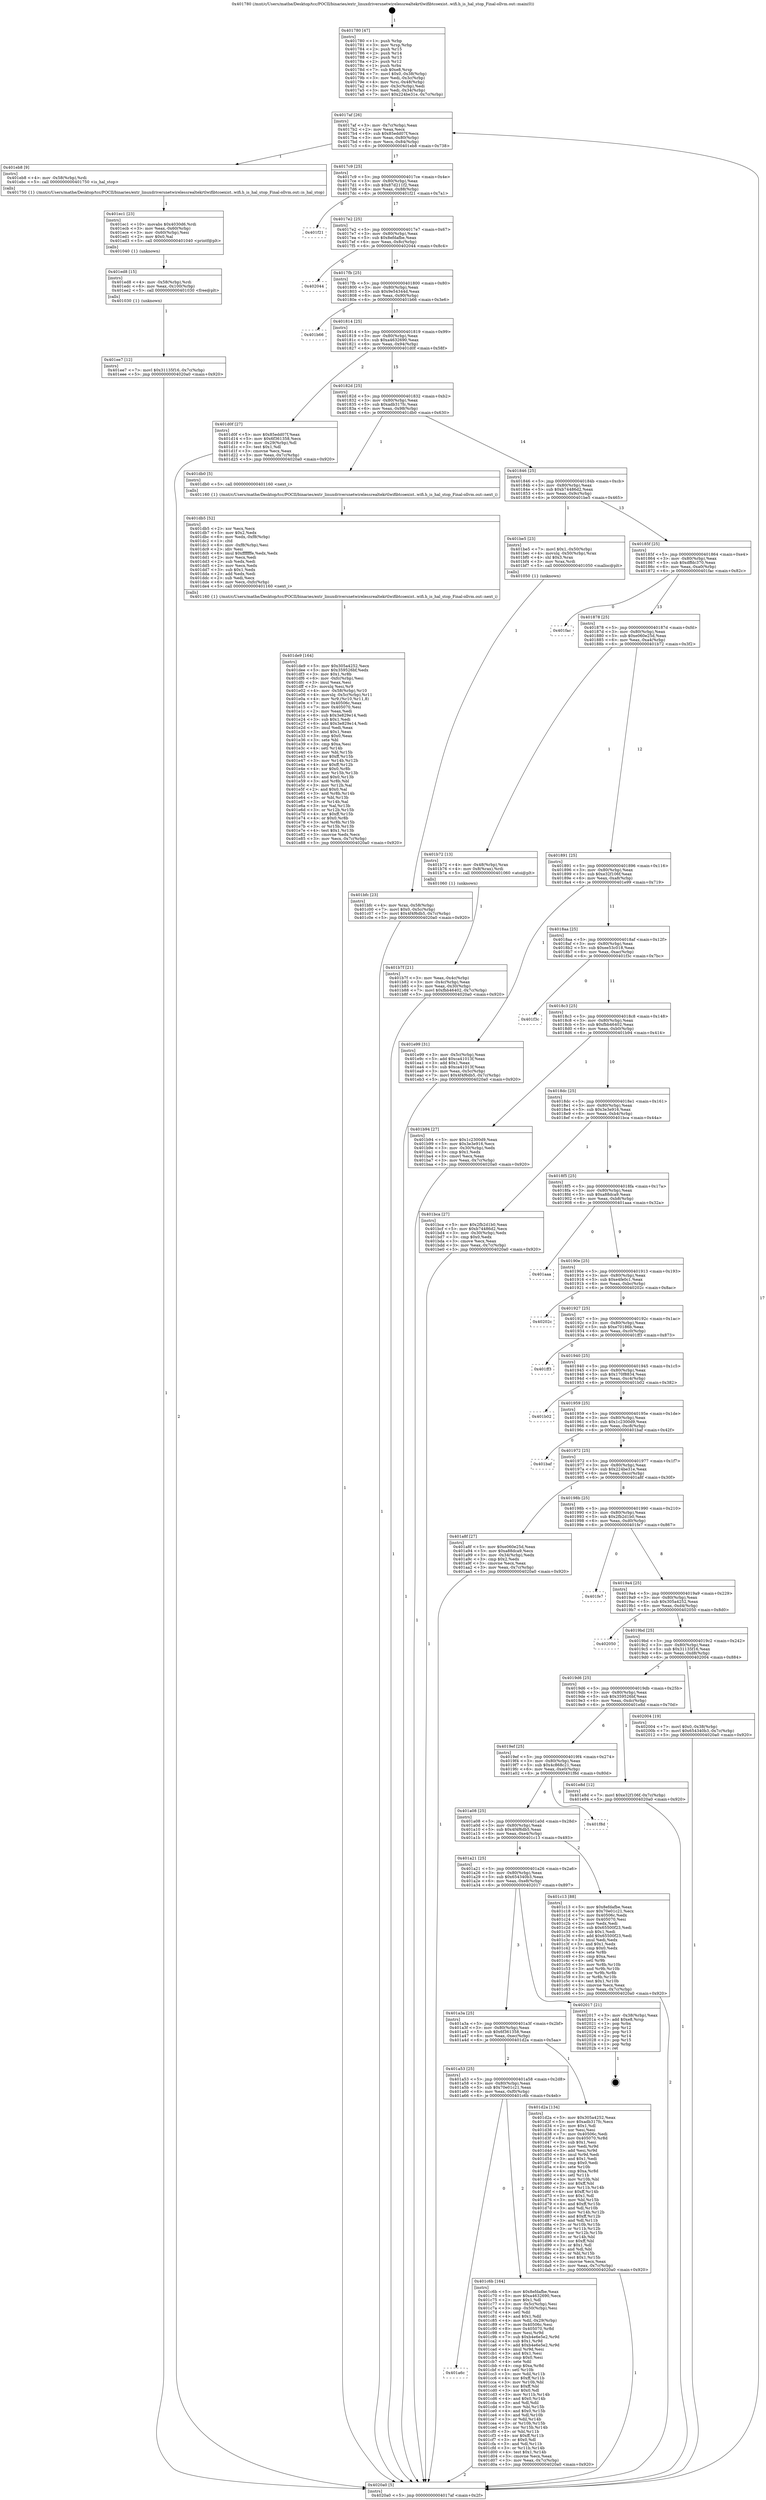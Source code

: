 digraph "0x401780" {
  label = "0x401780 (/mnt/c/Users/mathe/Desktop/tcc/POCII/binaries/extr_linuxdriversnetwirelessrealtekrtlwifibtcoexist..wifi.h_is_hal_stop_Final-ollvm.out::main(0))"
  labelloc = "t"
  node[shape=record]

  Entry [label="",width=0.3,height=0.3,shape=circle,fillcolor=black,style=filled]
  "0x4017af" [label="{
     0x4017af [26]\l
     | [instrs]\l
     &nbsp;&nbsp;0x4017af \<+3\>: mov -0x7c(%rbp),%eax\l
     &nbsp;&nbsp;0x4017b2 \<+2\>: mov %eax,%ecx\l
     &nbsp;&nbsp;0x4017b4 \<+6\>: sub $0x85edd07f,%ecx\l
     &nbsp;&nbsp;0x4017ba \<+3\>: mov %eax,-0x80(%rbp)\l
     &nbsp;&nbsp;0x4017bd \<+6\>: mov %ecx,-0x84(%rbp)\l
     &nbsp;&nbsp;0x4017c3 \<+6\>: je 0000000000401eb8 \<main+0x738\>\l
  }"]
  "0x401eb8" [label="{
     0x401eb8 [9]\l
     | [instrs]\l
     &nbsp;&nbsp;0x401eb8 \<+4\>: mov -0x58(%rbp),%rdi\l
     &nbsp;&nbsp;0x401ebc \<+5\>: call 0000000000401750 \<is_hal_stop\>\l
     | [calls]\l
     &nbsp;&nbsp;0x401750 \{1\} (/mnt/c/Users/mathe/Desktop/tcc/POCII/binaries/extr_linuxdriversnetwirelessrealtekrtlwifibtcoexist..wifi.h_is_hal_stop_Final-ollvm.out::is_hal_stop)\l
  }"]
  "0x4017c9" [label="{
     0x4017c9 [25]\l
     | [instrs]\l
     &nbsp;&nbsp;0x4017c9 \<+5\>: jmp 00000000004017ce \<main+0x4e\>\l
     &nbsp;&nbsp;0x4017ce \<+3\>: mov -0x80(%rbp),%eax\l
     &nbsp;&nbsp;0x4017d1 \<+5\>: sub $0x87d211f2,%eax\l
     &nbsp;&nbsp;0x4017d6 \<+6\>: mov %eax,-0x88(%rbp)\l
     &nbsp;&nbsp;0x4017dc \<+6\>: je 0000000000401f21 \<main+0x7a1\>\l
  }"]
  Exit [label="",width=0.3,height=0.3,shape=circle,fillcolor=black,style=filled,peripheries=2]
  "0x401f21" [label="{
     0x401f21\l
  }", style=dashed]
  "0x4017e2" [label="{
     0x4017e2 [25]\l
     | [instrs]\l
     &nbsp;&nbsp;0x4017e2 \<+5\>: jmp 00000000004017e7 \<main+0x67\>\l
     &nbsp;&nbsp;0x4017e7 \<+3\>: mov -0x80(%rbp),%eax\l
     &nbsp;&nbsp;0x4017ea \<+5\>: sub $0x8efdafbe,%eax\l
     &nbsp;&nbsp;0x4017ef \<+6\>: mov %eax,-0x8c(%rbp)\l
     &nbsp;&nbsp;0x4017f5 \<+6\>: je 0000000000402044 \<main+0x8c4\>\l
  }"]
  "0x401ee7" [label="{
     0x401ee7 [12]\l
     | [instrs]\l
     &nbsp;&nbsp;0x401ee7 \<+7\>: movl $0x31135f16,-0x7c(%rbp)\l
     &nbsp;&nbsp;0x401eee \<+5\>: jmp 00000000004020a0 \<main+0x920\>\l
  }"]
  "0x402044" [label="{
     0x402044\l
  }", style=dashed]
  "0x4017fb" [label="{
     0x4017fb [25]\l
     | [instrs]\l
     &nbsp;&nbsp;0x4017fb \<+5\>: jmp 0000000000401800 \<main+0x80\>\l
     &nbsp;&nbsp;0x401800 \<+3\>: mov -0x80(%rbp),%eax\l
     &nbsp;&nbsp;0x401803 \<+5\>: sub $0x9e54344d,%eax\l
     &nbsp;&nbsp;0x401808 \<+6\>: mov %eax,-0x90(%rbp)\l
     &nbsp;&nbsp;0x40180e \<+6\>: je 0000000000401b66 \<main+0x3e6\>\l
  }"]
  "0x401ed8" [label="{
     0x401ed8 [15]\l
     | [instrs]\l
     &nbsp;&nbsp;0x401ed8 \<+4\>: mov -0x58(%rbp),%rdi\l
     &nbsp;&nbsp;0x401edc \<+6\>: mov %eax,-0x100(%rbp)\l
     &nbsp;&nbsp;0x401ee2 \<+5\>: call 0000000000401030 \<free@plt\>\l
     | [calls]\l
     &nbsp;&nbsp;0x401030 \{1\} (unknown)\l
  }"]
  "0x401b66" [label="{
     0x401b66\l
  }", style=dashed]
  "0x401814" [label="{
     0x401814 [25]\l
     | [instrs]\l
     &nbsp;&nbsp;0x401814 \<+5\>: jmp 0000000000401819 \<main+0x99\>\l
     &nbsp;&nbsp;0x401819 \<+3\>: mov -0x80(%rbp),%eax\l
     &nbsp;&nbsp;0x40181c \<+5\>: sub $0xa4632690,%eax\l
     &nbsp;&nbsp;0x401821 \<+6\>: mov %eax,-0x94(%rbp)\l
     &nbsp;&nbsp;0x401827 \<+6\>: je 0000000000401d0f \<main+0x58f\>\l
  }"]
  "0x401ec1" [label="{
     0x401ec1 [23]\l
     | [instrs]\l
     &nbsp;&nbsp;0x401ec1 \<+10\>: movabs $0x4030d6,%rdi\l
     &nbsp;&nbsp;0x401ecb \<+3\>: mov %eax,-0x60(%rbp)\l
     &nbsp;&nbsp;0x401ece \<+3\>: mov -0x60(%rbp),%esi\l
     &nbsp;&nbsp;0x401ed1 \<+2\>: mov $0x0,%al\l
     &nbsp;&nbsp;0x401ed3 \<+5\>: call 0000000000401040 \<printf@plt\>\l
     | [calls]\l
     &nbsp;&nbsp;0x401040 \{1\} (unknown)\l
  }"]
  "0x401d0f" [label="{
     0x401d0f [27]\l
     | [instrs]\l
     &nbsp;&nbsp;0x401d0f \<+5\>: mov $0x85edd07f,%eax\l
     &nbsp;&nbsp;0x401d14 \<+5\>: mov $0x6f361358,%ecx\l
     &nbsp;&nbsp;0x401d19 \<+3\>: mov -0x29(%rbp),%dl\l
     &nbsp;&nbsp;0x401d1c \<+3\>: test $0x1,%dl\l
     &nbsp;&nbsp;0x401d1f \<+3\>: cmovne %ecx,%eax\l
     &nbsp;&nbsp;0x401d22 \<+3\>: mov %eax,-0x7c(%rbp)\l
     &nbsp;&nbsp;0x401d25 \<+5\>: jmp 00000000004020a0 \<main+0x920\>\l
  }"]
  "0x40182d" [label="{
     0x40182d [25]\l
     | [instrs]\l
     &nbsp;&nbsp;0x40182d \<+5\>: jmp 0000000000401832 \<main+0xb2\>\l
     &nbsp;&nbsp;0x401832 \<+3\>: mov -0x80(%rbp),%eax\l
     &nbsp;&nbsp;0x401835 \<+5\>: sub $0xadb317fc,%eax\l
     &nbsp;&nbsp;0x40183a \<+6\>: mov %eax,-0x98(%rbp)\l
     &nbsp;&nbsp;0x401840 \<+6\>: je 0000000000401db0 \<main+0x630\>\l
  }"]
  "0x401de9" [label="{
     0x401de9 [164]\l
     | [instrs]\l
     &nbsp;&nbsp;0x401de9 \<+5\>: mov $0x305a4252,%ecx\l
     &nbsp;&nbsp;0x401dee \<+5\>: mov $0x359526bf,%edx\l
     &nbsp;&nbsp;0x401df3 \<+3\>: mov $0x1,%r8b\l
     &nbsp;&nbsp;0x401df6 \<+6\>: mov -0xfc(%rbp),%esi\l
     &nbsp;&nbsp;0x401dfc \<+3\>: imul %eax,%esi\l
     &nbsp;&nbsp;0x401dff \<+3\>: movslq %esi,%r9\l
     &nbsp;&nbsp;0x401e02 \<+4\>: mov -0x58(%rbp),%r10\l
     &nbsp;&nbsp;0x401e06 \<+4\>: movslq -0x5c(%rbp),%r11\l
     &nbsp;&nbsp;0x401e0a \<+4\>: mov %r9,(%r10,%r11,8)\l
     &nbsp;&nbsp;0x401e0e \<+7\>: mov 0x40506c,%eax\l
     &nbsp;&nbsp;0x401e15 \<+7\>: mov 0x405070,%esi\l
     &nbsp;&nbsp;0x401e1c \<+2\>: mov %eax,%edi\l
     &nbsp;&nbsp;0x401e1e \<+6\>: sub $0x3e829e14,%edi\l
     &nbsp;&nbsp;0x401e24 \<+3\>: sub $0x1,%edi\l
     &nbsp;&nbsp;0x401e27 \<+6\>: add $0x3e829e14,%edi\l
     &nbsp;&nbsp;0x401e2d \<+3\>: imul %edi,%eax\l
     &nbsp;&nbsp;0x401e30 \<+3\>: and $0x1,%eax\l
     &nbsp;&nbsp;0x401e33 \<+3\>: cmp $0x0,%eax\l
     &nbsp;&nbsp;0x401e36 \<+3\>: sete %bl\l
     &nbsp;&nbsp;0x401e39 \<+3\>: cmp $0xa,%esi\l
     &nbsp;&nbsp;0x401e3c \<+4\>: setl %r14b\l
     &nbsp;&nbsp;0x401e40 \<+3\>: mov %bl,%r15b\l
     &nbsp;&nbsp;0x401e43 \<+4\>: xor $0xff,%r15b\l
     &nbsp;&nbsp;0x401e47 \<+3\>: mov %r14b,%r12b\l
     &nbsp;&nbsp;0x401e4a \<+4\>: xor $0xff,%r12b\l
     &nbsp;&nbsp;0x401e4e \<+4\>: xor $0x0,%r8b\l
     &nbsp;&nbsp;0x401e52 \<+3\>: mov %r15b,%r13b\l
     &nbsp;&nbsp;0x401e55 \<+4\>: and $0x0,%r13b\l
     &nbsp;&nbsp;0x401e59 \<+3\>: and %r8b,%bl\l
     &nbsp;&nbsp;0x401e5c \<+3\>: mov %r12b,%al\l
     &nbsp;&nbsp;0x401e5f \<+2\>: and $0x0,%al\l
     &nbsp;&nbsp;0x401e61 \<+3\>: and %r8b,%r14b\l
     &nbsp;&nbsp;0x401e64 \<+3\>: or %bl,%r13b\l
     &nbsp;&nbsp;0x401e67 \<+3\>: or %r14b,%al\l
     &nbsp;&nbsp;0x401e6a \<+3\>: xor %al,%r13b\l
     &nbsp;&nbsp;0x401e6d \<+3\>: or %r12b,%r15b\l
     &nbsp;&nbsp;0x401e70 \<+4\>: xor $0xff,%r15b\l
     &nbsp;&nbsp;0x401e74 \<+4\>: or $0x0,%r8b\l
     &nbsp;&nbsp;0x401e78 \<+3\>: and %r8b,%r15b\l
     &nbsp;&nbsp;0x401e7b \<+3\>: or %r15b,%r13b\l
     &nbsp;&nbsp;0x401e7e \<+4\>: test $0x1,%r13b\l
     &nbsp;&nbsp;0x401e82 \<+3\>: cmovne %edx,%ecx\l
     &nbsp;&nbsp;0x401e85 \<+3\>: mov %ecx,-0x7c(%rbp)\l
     &nbsp;&nbsp;0x401e88 \<+5\>: jmp 00000000004020a0 \<main+0x920\>\l
  }"]
  "0x401db0" [label="{
     0x401db0 [5]\l
     | [instrs]\l
     &nbsp;&nbsp;0x401db0 \<+5\>: call 0000000000401160 \<next_i\>\l
     | [calls]\l
     &nbsp;&nbsp;0x401160 \{1\} (/mnt/c/Users/mathe/Desktop/tcc/POCII/binaries/extr_linuxdriversnetwirelessrealtekrtlwifibtcoexist..wifi.h_is_hal_stop_Final-ollvm.out::next_i)\l
  }"]
  "0x401846" [label="{
     0x401846 [25]\l
     | [instrs]\l
     &nbsp;&nbsp;0x401846 \<+5\>: jmp 000000000040184b \<main+0xcb\>\l
     &nbsp;&nbsp;0x40184b \<+3\>: mov -0x80(%rbp),%eax\l
     &nbsp;&nbsp;0x40184e \<+5\>: sub $0xb74486d2,%eax\l
     &nbsp;&nbsp;0x401853 \<+6\>: mov %eax,-0x9c(%rbp)\l
     &nbsp;&nbsp;0x401859 \<+6\>: je 0000000000401be5 \<main+0x465\>\l
  }"]
  "0x401db5" [label="{
     0x401db5 [52]\l
     | [instrs]\l
     &nbsp;&nbsp;0x401db5 \<+2\>: xor %ecx,%ecx\l
     &nbsp;&nbsp;0x401db7 \<+5\>: mov $0x2,%edx\l
     &nbsp;&nbsp;0x401dbc \<+6\>: mov %edx,-0xf8(%rbp)\l
     &nbsp;&nbsp;0x401dc2 \<+1\>: cltd\l
     &nbsp;&nbsp;0x401dc3 \<+6\>: mov -0xf8(%rbp),%esi\l
     &nbsp;&nbsp;0x401dc9 \<+2\>: idiv %esi\l
     &nbsp;&nbsp;0x401dcb \<+6\>: imul $0xfffffffe,%edx,%edx\l
     &nbsp;&nbsp;0x401dd1 \<+2\>: mov %ecx,%edi\l
     &nbsp;&nbsp;0x401dd3 \<+2\>: sub %edx,%edi\l
     &nbsp;&nbsp;0x401dd5 \<+2\>: mov %ecx,%edx\l
     &nbsp;&nbsp;0x401dd7 \<+3\>: sub $0x1,%edx\l
     &nbsp;&nbsp;0x401dda \<+2\>: add %edx,%edi\l
     &nbsp;&nbsp;0x401ddc \<+2\>: sub %edi,%ecx\l
     &nbsp;&nbsp;0x401dde \<+6\>: mov %ecx,-0xfc(%rbp)\l
     &nbsp;&nbsp;0x401de4 \<+5\>: call 0000000000401160 \<next_i\>\l
     | [calls]\l
     &nbsp;&nbsp;0x401160 \{1\} (/mnt/c/Users/mathe/Desktop/tcc/POCII/binaries/extr_linuxdriversnetwirelessrealtekrtlwifibtcoexist..wifi.h_is_hal_stop_Final-ollvm.out::next_i)\l
  }"]
  "0x401be5" [label="{
     0x401be5 [23]\l
     | [instrs]\l
     &nbsp;&nbsp;0x401be5 \<+7\>: movl $0x1,-0x50(%rbp)\l
     &nbsp;&nbsp;0x401bec \<+4\>: movslq -0x50(%rbp),%rax\l
     &nbsp;&nbsp;0x401bf0 \<+4\>: shl $0x3,%rax\l
     &nbsp;&nbsp;0x401bf4 \<+3\>: mov %rax,%rdi\l
     &nbsp;&nbsp;0x401bf7 \<+5\>: call 0000000000401050 \<malloc@plt\>\l
     | [calls]\l
     &nbsp;&nbsp;0x401050 \{1\} (unknown)\l
  }"]
  "0x40185f" [label="{
     0x40185f [25]\l
     | [instrs]\l
     &nbsp;&nbsp;0x40185f \<+5\>: jmp 0000000000401864 \<main+0xe4\>\l
     &nbsp;&nbsp;0x401864 \<+3\>: mov -0x80(%rbp),%eax\l
     &nbsp;&nbsp;0x401867 \<+5\>: sub $0xdffdc370,%eax\l
     &nbsp;&nbsp;0x40186c \<+6\>: mov %eax,-0xa0(%rbp)\l
     &nbsp;&nbsp;0x401872 \<+6\>: je 0000000000401fac \<main+0x82c\>\l
  }"]
  "0x401a6c" [label="{
     0x401a6c\l
  }", style=dashed]
  "0x401fac" [label="{
     0x401fac\l
  }", style=dashed]
  "0x401878" [label="{
     0x401878 [25]\l
     | [instrs]\l
     &nbsp;&nbsp;0x401878 \<+5\>: jmp 000000000040187d \<main+0xfd\>\l
     &nbsp;&nbsp;0x40187d \<+3\>: mov -0x80(%rbp),%eax\l
     &nbsp;&nbsp;0x401880 \<+5\>: sub $0xe060e25d,%eax\l
     &nbsp;&nbsp;0x401885 \<+6\>: mov %eax,-0xa4(%rbp)\l
     &nbsp;&nbsp;0x40188b \<+6\>: je 0000000000401b72 \<main+0x3f2\>\l
  }"]
  "0x401c6b" [label="{
     0x401c6b [164]\l
     | [instrs]\l
     &nbsp;&nbsp;0x401c6b \<+5\>: mov $0x8efdafbe,%eax\l
     &nbsp;&nbsp;0x401c70 \<+5\>: mov $0xa4632690,%ecx\l
     &nbsp;&nbsp;0x401c75 \<+2\>: mov $0x1,%dl\l
     &nbsp;&nbsp;0x401c77 \<+3\>: mov -0x5c(%rbp),%esi\l
     &nbsp;&nbsp;0x401c7a \<+3\>: cmp -0x50(%rbp),%esi\l
     &nbsp;&nbsp;0x401c7d \<+4\>: setl %dil\l
     &nbsp;&nbsp;0x401c81 \<+4\>: and $0x1,%dil\l
     &nbsp;&nbsp;0x401c85 \<+4\>: mov %dil,-0x29(%rbp)\l
     &nbsp;&nbsp;0x401c89 \<+7\>: mov 0x40506c,%esi\l
     &nbsp;&nbsp;0x401c90 \<+8\>: mov 0x405070,%r8d\l
     &nbsp;&nbsp;0x401c98 \<+3\>: mov %esi,%r9d\l
     &nbsp;&nbsp;0x401c9b \<+7\>: sub $0xb4e6e5e2,%r9d\l
     &nbsp;&nbsp;0x401ca2 \<+4\>: sub $0x1,%r9d\l
     &nbsp;&nbsp;0x401ca6 \<+7\>: add $0xb4e6e5e2,%r9d\l
     &nbsp;&nbsp;0x401cad \<+4\>: imul %r9d,%esi\l
     &nbsp;&nbsp;0x401cb1 \<+3\>: and $0x1,%esi\l
     &nbsp;&nbsp;0x401cb4 \<+3\>: cmp $0x0,%esi\l
     &nbsp;&nbsp;0x401cb7 \<+4\>: sete %dil\l
     &nbsp;&nbsp;0x401cbb \<+4\>: cmp $0xa,%r8d\l
     &nbsp;&nbsp;0x401cbf \<+4\>: setl %r10b\l
     &nbsp;&nbsp;0x401cc3 \<+3\>: mov %dil,%r11b\l
     &nbsp;&nbsp;0x401cc6 \<+4\>: xor $0xff,%r11b\l
     &nbsp;&nbsp;0x401cca \<+3\>: mov %r10b,%bl\l
     &nbsp;&nbsp;0x401ccd \<+3\>: xor $0xff,%bl\l
     &nbsp;&nbsp;0x401cd0 \<+3\>: xor $0x0,%dl\l
     &nbsp;&nbsp;0x401cd3 \<+3\>: mov %r11b,%r14b\l
     &nbsp;&nbsp;0x401cd6 \<+4\>: and $0x0,%r14b\l
     &nbsp;&nbsp;0x401cda \<+3\>: and %dl,%dil\l
     &nbsp;&nbsp;0x401cdd \<+3\>: mov %bl,%r15b\l
     &nbsp;&nbsp;0x401ce0 \<+4\>: and $0x0,%r15b\l
     &nbsp;&nbsp;0x401ce4 \<+3\>: and %dl,%r10b\l
     &nbsp;&nbsp;0x401ce7 \<+3\>: or %dil,%r14b\l
     &nbsp;&nbsp;0x401cea \<+3\>: or %r10b,%r15b\l
     &nbsp;&nbsp;0x401ced \<+3\>: xor %r15b,%r14b\l
     &nbsp;&nbsp;0x401cf0 \<+3\>: or %bl,%r11b\l
     &nbsp;&nbsp;0x401cf3 \<+4\>: xor $0xff,%r11b\l
     &nbsp;&nbsp;0x401cf7 \<+3\>: or $0x0,%dl\l
     &nbsp;&nbsp;0x401cfa \<+3\>: and %dl,%r11b\l
     &nbsp;&nbsp;0x401cfd \<+3\>: or %r11b,%r14b\l
     &nbsp;&nbsp;0x401d00 \<+4\>: test $0x1,%r14b\l
     &nbsp;&nbsp;0x401d04 \<+3\>: cmovne %ecx,%eax\l
     &nbsp;&nbsp;0x401d07 \<+3\>: mov %eax,-0x7c(%rbp)\l
     &nbsp;&nbsp;0x401d0a \<+5\>: jmp 00000000004020a0 \<main+0x920\>\l
  }"]
  "0x401b72" [label="{
     0x401b72 [13]\l
     | [instrs]\l
     &nbsp;&nbsp;0x401b72 \<+4\>: mov -0x48(%rbp),%rax\l
     &nbsp;&nbsp;0x401b76 \<+4\>: mov 0x8(%rax),%rdi\l
     &nbsp;&nbsp;0x401b7a \<+5\>: call 0000000000401060 \<atoi@plt\>\l
     | [calls]\l
     &nbsp;&nbsp;0x401060 \{1\} (unknown)\l
  }"]
  "0x401891" [label="{
     0x401891 [25]\l
     | [instrs]\l
     &nbsp;&nbsp;0x401891 \<+5\>: jmp 0000000000401896 \<main+0x116\>\l
     &nbsp;&nbsp;0x401896 \<+3\>: mov -0x80(%rbp),%eax\l
     &nbsp;&nbsp;0x401899 \<+5\>: sub $0xe32f106f,%eax\l
     &nbsp;&nbsp;0x40189e \<+6\>: mov %eax,-0xa8(%rbp)\l
     &nbsp;&nbsp;0x4018a4 \<+6\>: je 0000000000401e99 \<main+0x719\>\l
  }"]
  "0x401a53" [label="{
     0x401a53 [25]\l
     | [instrs]\l
     &nbsp;&nbsp;0x401a53 \<+5\>: jmp 0000000000401a58 \<main+0x2d8\>\l
     &nbsp;&nbsp;0x401a58 \<+3\>: mov -0x80(%rbp),%eax\l
     &nbsp;&nbsp;0x401a5b \<+5\>: sub $0x70e01c21,%eax\l
     &nbsp;&nbsp;0x401a60 \<+6\>: mov %eax,-0xf0(%rbp)\l
     &nbsp;&nbsp;0x401a66 \<+6\>: je 0000000000401c6b \<main+0x4eb\>\l
  }"]
  "0x401e99" [label="{
     0x401e99 [31]\l
     | [instrs]\l
     &nbsp;&nbsp;0x401e99 \<+3\>: mov -0x5c(%rbp),%eax\l
     &nbsp;&nbsp;0x401e9c \<+5\>: add $0xca41013f,%eax\l
     &nbsp;&nbsp;0x401ea1 \<+3\>: add $0x1,%eax\l
     &nbsp;&nbsp;0x401ea4 \<+5\>: sub $0xca41013f,%eax\l
     &nbsp;&nbsp;0x401ea9 \<+3\>: mov %eax,-0x5c(%rbp)\l
     &nbsp;&nbsp;0x401eac \<+7\>: movl $0x4f4f6db5,-0x7c(%rbp)\l
     &nbsp;&nbsp;0x401eb3 \<+5\>: jmp 00000000004020a0 \<main+0x920\>\l
  }"]
  "0x4018aa" [label="{
     0x4018aa [25]\l
     | [instrs]\l
     &nbsp;&nbsp;0x4018aa \<+5\>: jmp 00000000004018af \<main+0x12f\>\l
     &nbsp;&nbsp;0x4018af \<+3\>: mov -0x80(%rbp),%eax\l
     &nbsp;&nbsp;0x4018b2 \<+5\>: sub $0xee53c018,%eax\l
     &nbsp;&nbsp;0x4018b7 \<+6\>: mov %eax,-0xac(%rbp)\l
     &nbsp;&nbsp;0x4018bd \<+6\>: je 0000000000401f3c \<main+0x7bc\>\l
  }"]
  "0x401d2a" [label="{
     0x401d2a [134]\l
     | [instrs]\l
     &nbsp;&nbsp;0x401d2a \<+5\>: mov $0x305a4252,%eax\l
     &nbsp;&nbsp;0x401d2f \<+5\>: mov $0xadb317fc,%ecx\l
     &nbsp;&nbsp;0x401d34 \<+2\>: mov $0x1,%dl\l
     &nbsp;&nbsp;0x401d36 \<+2\>: xor %esi,%esi\l
     &nbsp;&nbsp;0x401d38 \<+7\>: mov 0x40506c,%edi\l
     &nbsp;&nbsp;0x401d3f \<+8\>: mov 0x405070,%r8d\l
     &nbsp;&nbsp;0x401d47 \<+3\>: sub $0x1,%esi\l
     &nbsp;&nbsp;0x401d4a \<+3\>: mov %edi,%r9d\l
     &nbsp;&nbsp;0x401d4d \<+3\>: add %esi,%r9d\l
     &nbsp;&nbsp;0x401d50 \<+4\>: imul %r9d,%edi\l
     &nbsp;&nbsp;0x401d54 \<+3\>: and $0x1,%edi\l
     &nbsp;&nbsp;0x401d57 \<+3\>: cmp $0x0,%edi\l
     &nbsp;&nbsp;0x401d5a \<+4\>: sete %r10b\l
     &nbsp;&nbsp;0x401d5e \<+4\>: cmp $0xa,%r8d\l
     &nbsp;&nbsp;0x401d62 \<+4\>: setl %r11b\l
     &nbsp;&nbsp;0x401d66 \<+3\>: mov %r10b,%bl\l
     &nbsp;&nbsp;0x401d69 \<+3\>: xor $0xff,%bl\l
     &nbsp;&nbsp;0x401d6c \<+3\>: mov %r11b,%r14b\l
     &nbsp;&nbsp;0x401d6f \<+4\>: xor $0xff,%r14b\l
     &nbsp;&nbsp;0x401d73 \<+3\>: xor $0x1,%dl\l
     &nbsp;&nbsp;0x401d76 \<+3\>: mov %bl,%r15b\l
     &nbsp;&nbsp;0x401d79 \<+4\>: and $0xff,%r15b\l
     &nbsp;&nbsp;0x401d7d \<+3\>: and %dl,%r10b\l
     &nbsp;&nbsp;0x401d80 \<+3\>: mov %r14b,%r12b\l
     &nbsp;&nbsp;0x401d83 \<+4\>: and $0xff,%r12b\l
     &nbsp;&nbsp;0x401d87 \<+3\>: and %dl,%r11b\l
     &nbsp;&nbsp;0x401d8a \<+3\>: or %r10b,%r15b\l
     &nbsp;&nbsp;0x401d8d \<+3\>: or %r11b,%r12b\l
     &nbsp;&nbsp;0x401d90 \<+3\>: xor %r12b,%r15b\l
     &nbsp;&nbsp;0x401d93 \<+3\>: or %r14b,%bl\l
     &nbsp;&nbsp;0x401d96 \<+3\>: xor $0xff,%bl\l
     &nbsp;&nbsp;0x401d99 \<+3\>: or $0x1,%dl\l
     &nbsp;&nbsp;0x401d9c \<+2\>: and %dl,%bl\l
     &nbsp;&nbsp;0x401d9e \<+3\>: or %bl,%r15b\l
     &nbsp;&nbsp;0x401da1 \<+4\>: test $0x1,%r15b\l
     &nbsp;&nbsp;0x401da5 \<+3\>: cmovne %ecx,%eax\l
     &nbsp;&nbsp;0x401da8 \<+3\>: mov %eax,-0x7c(%rbp)\l
     &nbsp;&nbsp;0x401dab \<+5\>: jmp 00000000004020a0 \<main+0x920\>\l
  }"]
  "0x401f3c" [label="{
     0x401f3c\l
  }", style=dashed]
  "0x4018c3" [label="{
     0x4018c3 [25]\l
     | [instrs]\l
     &nbsp;&nbsp;0x4018c3 \<+5\>: jmp 00000000004018c8 \<main+0x148\>\l
     &nbsp;&nbsp;0x4018c8 \<+3\>: mov -0x80(%rbp),%eax\l
     &nbsp;&nbsp;0x4018cb \<+5\>: sub $0xfbb46402,%eax\l
     &nbsp;&nbsp;0x4018d0 \<+6\>: mov %eax,-0xb0(%rbp)\l
     &nbsp;&nbsp;0x4018d6 \<+6\>: je 0000000000401b94 \<main+0x414\>\l
  }"]
  "0x401a3a" [label="{
     0x401a3a [25]\l
     | [instrs]\l
     &nbsp;&nbsp;0x401a3a \<+5\>: jmp 0000000000401a3f \<main+0x2bf\>\l
     &nbsp;&nbsp;0x401a3f \<+3\>: mov -0x80(%rbp),%eax\l
     &nbsp;&nbsp;0x401a42 \<+5\>: sub $0x6f361358,%eax\l
     &nbsp;&nbsp;0x401a47 \<+6\>: mov %eax,-0xec(%rbp)\l
     &nbsp;&nbsp;0x401a4d \<+6\>: je 0000000000401d2a \<main+0x5aa\>\l
  }"]
  "0x401b94" [label="{
     0x401b94 [27]\l
     | [instrs]\l
     &nbsp;&nbsp;0x401b94 \<+5\>: mov $0x1c2300d9,%eax\l
     &nbsp;&nbsp;0x401b99 \<+5\>: mov $0x3e3e916,%ecx\l
     &nbsp;&nbsp;0x401b9e \<+3\>: mov -0x30(%rbp),%edx\l
     &nbsp;&nbsp;0x401ba1 \<+3\>: cmp $0x1,%edx\l
     &nbsp;&nbsp;0x401ba4 \<+3\>: cmovl %ecx,%eax\l
     &nbsp;&nbsp;0x401ba7 \<+3\>: mov %eax,-0x7c(%rbp)\l
     &nbsp;&nbsp;0x401baa \<+5\>: jmp 00000000004020a0 \<main+0x920\>\l
  }"]
  "0x4018dc" [label="{
     0x4018dc [25]\l
     | [instrs]\l
     &nbsp;&nbsp;0x4018dc \<+5\>: jmp 00000000004018e1 \<main+0x161\>\l
     &nbsp;&nbsp;0x4018e1 \<+3\>: mov -0x80(%rbp),%eax\l
     &nbsp;&nbsp;0x4018e4 \<+5\>: sub $0x3e3e916,%eax\l
     &nbsp;&nbsp;0x4018e9 \<+6\>: mov %eax,-0xb4(%rbp)\l
     &nbsp;&nbsp;0x4018ef \<+6\>: je 0000000000401bca \<main+0x44a\>\l
  }"]
  "0x402017" [label="{
     0x402017 [21]\l
     | [instrs]\l
     &nbsp;&nbsp;0x402017 \<+3\>: mov -0x38(%rbp),%eax\l
     &nbsp;&nbsp;0x40201a \<+7\>: add $0xe8,%rsp\l
     &nbsp;&nbsp;0x402021 \<+1\>: pop %rbx\l
     &nbsp;&nbsp;0x402022 \<+2\>: pop %r12\l
     &nbsp;&nbsp;0x402024 \<+2\>: pop %r13\l
     &nbsp;&nbsp;0x402026 \<+2\>: pop %r14\l
     &nbsp;&nbsp;0x402028 \<+2\>: pop %r15\l
     &nbsp;&nbsp;0x40202a \<+1\>: pop %rbp\l
     &nbsp;&nbsp;0x40202b \<+1\>: ret\l
  }"]
  "0x401bca" [label="{
     0x401bca [27]\l
     | [instrs]\l
     &nbsp;&nbsp;0x401bca \<+5\>: mov $0x2fb2d1b0,%eax\l
     &nbsp;&nbsp;0x401bcf \<+5\>: mov $0xb74486d2,%ecx\l
     &nbsp;&nbsp;0x401bd4 \<+3\>: mov -0x30(%rbp),%edx\l
     &nbsp;&nbsp;0x401bd7 \<+3\>: cmp $0x0,%edx\l
     &nbsp;&nbsp;0x401bda \<+3\>: cmove %ecx,%eax\l
     &nbsp;&nbsp;0x401bdd \<+3\>: mov %eax,-0x7c(%rbp)\l
     &nbsp;&nbsp;0x401be0 \<+5\>: jmp 00000000004020a0 \<main+0x920\>\l
  }"]
  "0x4018f5" [label="{
     0x4018f5 [25]\l
     | [instrs]\l
     &nbsp;&nbsp;0x4018f5 \<+5\>: jmp 00000000004018fa \<main+0x17a\>\l
     &nbsp;&nbsp;0x4018fa \<+3\>: mov -0x80(%rbp),%eax\l
     &nbsp;&nbsp;0x4018fd \<+5\>: sub $0xa88dca9,%eax\l
     &nbsp;&nbsp;0x401902 \<+6\>: mov %eax,-0xb8(%rbp)\l
     &nbsp;&nbsp;0x401908 \<+6\>: je 0000000000401aaa \<main+0x32a\>\l
  }"]
  "0x401a21" [label="{
     0x401a21 [25]\l
     | [instrs]\l
     &nbsp;&nbsp;0x401a21 \<+5\>: jmp 0000000000401a26 \<main+0x2a6\>\l
     &nbsp;&nbsp;0x401a26 \<+3\>: mov -0x80(%rbp),%eax\l
     &nbsp;&nbsp;0x401a29 \<+5\>: sub $0x654340b3,%eax\l
     &nbsp;&nbsp;0x401a2e \<+6\>: mov %eax,-0xe8(%rbp)\l
     &nbsp;&nbsp;0x401a34 \<+6\>: je 0000000000402017 \<main+0x897\>\l
  }"]
  "0x401aaa" [label="{
     0x401aaa\l
  }", style=dashed]
  "0x40190e" [label="{
     0x40190e [25]\l
     | [instrs]\l
     &nbsp;&nbsp;0x40190e \<+5\>: jmp 0000000000401913 \<main+0x193\>\l
     &nbsp;&nbsp;0x401913 \<+3\>: mov -0x80(%rbp),%eax\l
     &nbsp;&nbsp;0x401916 \<+5\>: sub $0xe4fe0c1,%eax\l
     &nbsp;&nbsp;0x40191b \<+6\>: mov %eax,-0xbc(%rbp)\l
     &nbsp;&nbsp;0x401921 \<+6\>: je 000000000040202c \<main+0x8ac\>\l
  }"]
  "0x401c13" [label="{
     0x401c13 [88]\l
     | [instrs]\l
     &nbsp;&nbsp;0x401c13 \<+5\>: mov $0x8efdafbe,%eax\l
     &nbsp;&nbsp;0x401c18 \<+5\>: mov $0x70e01c21,%ecx\l
     &nbsp;&nbsp;0x401c1d \<+7\>: mov 0x40506c,%edx\l
     &nbsp;&nbsp;0x401c24 \<+7\>: mov 0x405070,%esi\l
     &nbsp;&nbsp;0x401c2b \<+2\>: mov %edx,%edi\l
     &nbsp;&nbsp;0x401c2d \<+6\>: sub $0x65500f23,%edi\l
     &nbsp;&nbsp;0x401c33 \<+3\>: sub $0x1,%edi\l
     &nbsp;&nbsp;0x401c36 \<+6\>: add $0x65500f23,%edi\l
     &nbsp;&nbsp;0x401c3c \<+3\>: imul %edi,%edx\l
     &nbsp;&nbsp;0x401c3f \<+3\>: and $0x1,%edx\l
     &nbsp;&nbsp;0x401c42 \<+3\>: cmp $0x0,%edx\l
     &nbsp;&nbsp;0x401c45 \<+4\>: sete %r8b\l
     &nbsp;&nbsp;0x401c49 \<+3\>: cmp $0xa,%esi\l
     &nbsp;&nbsp;0x401c4c \<+4\>: setl %r9b\l
     &nbsp;&nbsp;0x401c50 \<+3\>: mov %r8b,%r10b\l
     &nbsp;&nbsp;0x401c53 \<+3\>: and %r9b,%r10b\l
     &nbsp;&nbsp;0x401c56 \<+3\>: xor %r9b,%r8b\l
     &nbsp;&nbsp;0x401c59 \<+3\>: or %r8b,%r10b\l
     &nbsp;&nbsp;0x401c5c \<+4\>: test $0x1,%r10b\l
     &nbsp;&nbsp;0x401c60 \<+3\>: cmovne %ecx,%eax\l
     &nbsp;&nbsp;0x401c63 \<+3\>: mov %eax,-0x7c(%rbp)\l
     &nbsp;&nbsp;0x401c66 \<+5\>: jmp 00000000004020a0 \<main+0x920\>\l
  }"]
  "0x40202c" [label="{
     0x40202c\l
  }", style=dashed]
  "0x401927" [label="{
     0x401927 [25]\l
     | [instrs]\l
     &nbsp;&nbsp;0x401927 \<+5\>: jmp 000000000040192c \<main+0x1ac\>\l
     &nbsp;&nbsp;0x40192c \<+3\>: mov -0x80(%rbp),%eax\l
     &nbsp;&nbsp;0x40192f \<+5\>: sub $0xe70186b,%eax\l
     &nbsp;&nbsp;0x401934 \<+6\>: mov %eax,-0xc0(%rbp)\l
     &nbsp;&nbsp;0x40193a \<+6\>: je 0000000000401ff3 \<main+0x873\>\l
  }"]
  "0x401a08" [label="{
     0x401a08 [25]\l
     | [instrs]\l
     &nbsp;&nbsp;0x401a08 \<+5\>: jmp 0000000000401a0d \<main+0x28d\>\l
     &nbsp;&nbsp;0x401a0d \<+3\>: mov -0x80(%rbp),%eax\l
     &nbsp;&nbsp;0x401a10 \<+5\>: sub $0x4f4f6db5,%eax\l
     &nbsp;&nbsp;0x401a15 \<+6\>: mov %eax,-0xe4(%rbp)\l
     &nbsp;&nbsp;0x401a1b \<+6\>: je 0000000000401c13 \<main+0x493\>\l
  }"]
  "0x401ff3" [label="{
     0x401ff3\l
  }", style=dashed]
  "0x401940" [label="{
     0x401940 [25]\l
     | [instrs]\l
     &nbsp;&nbsp;0x401940 \<+5\>: jmp 0000000000401945 \<main+0x1c5\>\l
     &nbsp;&nbsp;0x401945 \<+3\>: mov -0x80(%rbp),%eax\l
     &nbsp;&nbsp;0x401948 \<+5\>: sub $0x170f8834,%eax\l
     &nbsp;&nbsp;0x40194d \<+6\>: mov %eax,-0xc4(%rbp)\l
     &nbsp;&nbsp;0x401953 \<+6\>: je 0000000000401b02 \<main+0x382\>\l
  }"]
  "0x401f8d" [label="{
     0x401f8d\l
  }", style=dashed]
  "0x401b02" [label="{
     0x401b02\l
  }", style=dashed]
  "0x401959" [label="{
     0x401959 [25]\l
     | [instrs]\l
     &nbsp;&nbsp;0x401959 \<+5\>: jmp 000000000040195e \<main+0x1de\>\l
     &nbsp;&nbsp;0x40195e \<+3\>: mov -0x80(%rbp),%eax\l
     &nbsp;&nbsp;0x401961 \<+5\>: sub $0x1c2300d9,%eax\l
     &nbsp;&nbsp;0x401966 \<+6\>: mov %eax,-0xc8(%rbp)\l
     &nbsp;&nbsp;0x40196c \<+6\>: je 0000000000401baf \<main+0x42f\>\l
  }"]
  "0x4019ef" [label="{
     0x4019ef [25]\l
     | [instrs]\l
     &nbsp;&nbsp;0x4019ef \<+5\>: jmp 00000000004019f4 \<main+0x274\>\l
     &nbsp;&nbsp;0x4019f4 \<+3\>: mov -0x80(%rbp),%eax\l
     &nbsp;&nbsp;0x4019f7 \<+5\>: sub $0x4c868c21,%eax\l
     &nbsp;&nbsp;0x4019fc \<+6\>: mov %eax,-0xe0(%rbp)\l
     &nbsp;&nbsp;0x401a02 \<+6\>: je 0000000000401f8d \<main+0x80d\>\l
  }"]
  "0x401baf" [label="{
     0x401baf\l
  }", style=dashed]
  "0x401972" [label="{
     0x401972 [25]\l
     | [instrs]\l
     &nbsp;&nbsp;0x401972 \<+5\>: jmp 0000000000401977 \<main+0x1f7\>\l
     &nbsp;&nbsp;0x401977 \<+3\>: mov -0x80(%rbp),%eax\l
     &nbsp;&nbsp;0x40197a \<+5\>: sub $0x224be31e,%eax\l
     &nbsp;&nbsp;0x40197f \<+6\>: mov %eax,-0xcc(%rbp)\l
     &nbsp;&nbsp;0x401985 \<+6\>: je 0000000000401a8f \<main+0x30f\>\l
  }"]
  "0x401e8d" [label="{
     0x401e8d [12]\l
     | [instrs]\l
     &nbsp;&nbsp;0x401e8d \<+7\>: movl $0xe32f106f,-0x7c(%rbp)\l
     &nbsp;&nbsp;0x401e94 \<+5\>: jmp 00000000004020a0 \<main+0x920\>\l
  }"]
  "0x401a8f" [label="{
     0x401a8f [27]\l
     | [instrs]\l
     &nbsp;&nbsp;0x401a8f \<+5\>: mov $0xe060e25d,%eax\l
     &nbsp;&nbsp;0x401a94 \<+5\>: mov $0xa88dca9,%ecx\l
     &nbsp;&nbsp;0x401a99 \<+3\>: mov -0x34(%rbp),%edx\l
     &nbsp;&nbsp;0x401a9c \<+3\>: cmp $0x2,%edx\l
     &nbsp;&nbsp;0x401a9f \<+3\>: cmovne %ecx,%eax\l
     &nbsp;&nbsp;0x401aa2 \<+3\>: mov %eax,-0x7c(%rbp)\l
     &nbsp;&nbsp;0x401aa5 \<+5\>: jmp 00000000004020a0 \<main+0x920\>\l
  }"]
  "0x40198b" [label="{
     0x40198b [25]\l
     | [instrs]\l
     &nbsp;&nbsp;0x40198b \<+5\>: jmp 0000000000401990 \<main+0x210\>\l
     &nbsp;&nbsp;0x401990 \<+3\>: mov -0x80(%rbp),%eax\l
     &nbsp;&nbsp;0x401993 \<+5\>: sub $0x2fb2d1b0,%eax\l
     &nbsp;&nbsp;0x401998 \<+6\>: mov %eax,-0xd0(%rbp)\l
     &nbsp;&nbsp;0x40199e \<+6\>: je 0000000000401fe7 \<main+0x867\>\l
  }"]
  "0x4020a0" [label="{
     0x4020a0 [5]\l
     | [instrs]\l
     &nbsp;&nbsp;0x4020a0 \<+5\>: jmp 00000000004017af \<main+0x2f\>\l
  }"]
  "0x401780" [label="{
     0x401780 [47]\l
     | [instrs]\l
     &nbsp;&nbsp;0x401780 \<+1\>: push %rbp\l
     &nbsp;&nbsp;0x401781 \<+3\>: mov %rsp,%rbp\l
     &nbsp;&nbsp;0x401784 \<+2\>: push %r15\l
     &nbsp;&nbsp;0x401786 \<+2\>: push %r14\l
     &nbsp;&nbsp;0x401788 \<+2\>: push %r13\l
     &nbsp;&nbsp;0x40178a \<+2\>: push %r12\l
     &nbsp;&nbsp;0x40178c \<+1\>: push %rbx\l
     &nbsp;&nbsp;0x40178d \<+7\>: sub $0xe8,%rsp\l
     &nbsp;&nbsp;0x401794 \<+7\>: movl $0x0,-0x38(%rbp)\l
     &nbsp;&nbsp;0x40179b \<+3\>: mov %edi,-0x3c(%rbp)\l
     &nbsp;&nbsp;0x40179e \<+4\>: mov %rsi,-0x48(%rbp)\l
     &nbsp;&nbsp;0x4017a2 \<+3\>: mov -0x3c(%rbp),%edi\l
     &nbsp;&nbsp;0x4017a5 \<+3\>: mov %edi,-0x34(%rbp)\l
     &nbsp;&nbsp;0x4017a8 \<+7\>: movl $0x224be31e,-0x7c(%rbp)\l
  }"]
  "0x401b7f" [label="{
     0x401b7f [21]\l
     | [instrs]\l
     &nbsp;&nbsp;0x401b7f \<+3\>: mov %eax,-0x4c(%rbp)\l
     &nbsp;&nbsp;0x401b82 \<+3\>: mov -0x4c(%rbp),%eax\l
     &nbsp;&nbsp;0x401b85 \<+3\>: mov %eax,-0x30(%rbp)\l
     &nbsp;&nbsp;0x401b88 \<+7\>: movl $0xfbb46402,-0x7c(%rbp)\l
     &nbsp;&nbsp;0x401b8f \<+5\>: jmp 00000000004020a0 \<main+0x920\>\l
  }"]
  "0x401bfc" [label="{
     0x401bfc [23]\l
     | [instrs]\l
     &nbsp;&nbsp;0x401bfc \<+4\>: mov %rax,-0x58(%rbp)\l
     &nbsp;&nbsp;0x401c00 \<+7\>: movl $0x0,-0x5c(%rbp)\l
     &nbsp;&nbsp;0x401c07 \<+7\>: movl $0x4f4f6db5,-0x7c(%rbp)\l
     &nbsp;&nbsp;0x401c0e \<+5\>: jmp 00000000004020a0 \<main+0x920\>\l
  }"]
  "0x4019d6" [label="{
     0x4019d6 [25]\l
     | [instrs]\l
     &nbsp;&nbsp;0x4019d6 \<+5\>: jmp 00000000004019db \<main+0x25b\>\l
     &nbsp;&nbsp;0x4019db \<+3\>: mov -0x80(%rbp),%eax\l
     &nbsp;&nbsp;0x4019de \<+5\>: sub $0x359526bf,%eax\l
     &nbsp;&nbsp;0x4019e3 \<+6\>: mov %eax,-0xdc(%rbp)\l
     &nbsp;&nbsp;0x4019e9 \<+6\>: je 0000000000401e8d \<main+0x70d\>\l
  }"]
  "0x401fe7" [label="{
     0x401fe7\l
  }", style=dashed]
  "0x4019a4" [label="{
     0x4019a4 [25]\l
     | [instrs]\l
     &nbsp;&nbsp;0x4019a4 \<+5\>: jmp 00000000004019a9 \<main+0x229\>\l
     &nbsp;&nbsp;0x4019a9 \<+3\>: mov -0x80(%rbp),%eax\l
     &nbsp;&nbsp;0x4019ac \<+5\>: sub $0x305a4252,%eax\l
     &nbsp;&nbsp;0x4019b1 \<+6\>: mov %eax,-0xd4(%rbp)\l
     &nbsp;&nbsp;0x4019b7 \<+6\>: je 0000000000402050 \<main+0x8d0\>\l
  }"]
  "0x402004" [label="{
     0x402004 [19]\l
     | [instrs]\l
     &nbsp;&nbsp;0x402004 \<+7\>: movl $0x0,-0x38(%rbp)\l
     &nbsp;&nbsp;0x40200b \<+7\>: movl $0x654340b3,-0x7c(%rbp)\l
     &nbsp;&nbsp;0x402012 \<+5\>: jmp 00000000004020a0 \<main+0x920\>\l
  }"]
  "0x402050" [label="{
     0x402050\l
  }", style=dashed]
  "0x4019bd" [label="{
     0x4019bd [25]\l
     | [instrs]\l
     &nbsp;&nbsp;0x4019bd \<+5\>: jmp 00000000004019c2 \<main+0x242\>\l
     &nbsp;&nbsp;0x4019c2 \<+3\>: mov -0x80(%rbp),%eax\l
     &nbsp;&nbsp;0x4019c5 \<+5\>: sub $0x31135f16,%eax\l
     &nbsp;&nbsp;0x4019ca \<+6\>: mov %eax,-0xd8(%rbp)\l
     &nbsp;&nbsp;0x4019d0 \<+6\>: je 0000000000402004 \<main+0x884\>\l
  }"]
  Entry -> "0x401780" [label=" 1"]
  "0x4017af" -> "0x401eb8" [label=" 1"]
  "0x4017af" -> "0x4017c9" [label=" 17"]
  "0x402017" -> Exit [label=" 1"]
  "0x4017c9" -> "0x401f21" [label=" 0"]
  "0x4017c9" -> "0x4017e2" [label=" 17"]
  "0x402004" -> "0x4020a0" [label=" 1"]
  "0x4017e2" -> "0x402044" [label=" 0"]
  "0x4017e2" -> "0x4017fb" [label=" 17"]
  "0x401ee7" -> "0x4020a0" [label=" 1"]
  "0x4017fb" -> "0x401b66" [label=" 0"]
  "0x4017fb" -> "0x401814" [label=" 17"]
  "0x401ed8" -> "0x401ee7" [label=" 1"]
  "0x401814" -> "0x401d0f" [label=" 2"]
  "0x401814" -> "0x40182d" [label=" 15"]
  "0x401ec1" -> "0x401ed8" [label=" 1"]
  "0x40182d" -> "0x401db0" [label=" 1"]
  "0x40182d" -> "0x401846" [label=" 14"]
  "0x401eb8" -> "0x401ec1" [label=" 1"]
  "0x401846" -> "0x401be5" [label=" 1"]
  "0x401846" -> "0x40185f" [label=" 13"]
  "0x401e99" -> "0x4020a0" [label=" 1"]
  "0x40185f" -> "0x401fac" [label=" 0"]
  "0x40185f" -> "0x401878" [label=" 13"]
  "0x401e8d" -> "0x4020a0" [label=" 1"]
  "0x401878" -> "0x401b72" [label=" 1"]
  "0x401878" -> "0x401891" [label=" 12"]
  "0x401de9" -> "0x4020a0" [label=" 1"]
  "0x401891" -> "0x401e99" [label=" 1"]
  "0x401891" -> "0x4018aa" [label=" 11"]
  "0x401db0" -> "0x401db5" [label=" 1"]
  "0x4018aa" -> "0x401f3c" [label=" 0"]
  "0x4018aa" -> "0x4018c3" [label=" 11"]
  "0x401d2a" -> "0x4020a0" [label=" 1"]
  "0x4018c3" -> "0x401b94" [label=" 1"]
  "0x4018c3" -> "0x4018dc" [label=" 10"]
  "0x401c6b" -> "0x4020a0" [label=" 2"]
  "0x4018dc" -> "0x401bca" [label=" 1"]
  "0x4018dc" -> "0x4018f5" [label=" 9"]
  "0x401a53" -> "0x401a6c" [label=" 0"]
  "0x4018f5" -> "0x401aaa" [label=" 0"]
  "0x4018f5" -> "0x40190e" [label=" 9"]
  "0x401db5" -> "0x401de9" [label=" 1"]
  "0x40190e" -> "0x40202c" [label=" 0"]
  "0x40190e" -> "0x401927" [label=" 9"]
  "0x401a3a" -> "0x401a53" [label=" 2"]
  "0x401927" -> "0x401ff3" [label=" 0"]
  "0x401927" -> "0x401940" [label=" 9"]
  "0x401d0f" -> "0x4020a0" [label=" 2"]
  "0x401940" -> "0x401b02" [label=" 0"]
  "0x401940" -> "0x401959" [label=" 9"]
  "0x401a21" -> "0x401a3a" [label=" 3"]
  "0x401959" -> "0x401baf" [label=" 0"]
  "0x401959" -> "0x401972" [label=" 9"]
  "0x401a53" -> "0x401c6b" [label=" 2"]
  "0x401972" -> "0x401a8f" [label=" 1"]
  "0x401972" -> "0x40198b" [label=" 8"]
  "0x401a8f" -> "0x4020a0" [label=" 1"]
  "0x401780" -> "0x4017af" [label=" 1"]
  "0x4020a0" -> "0x4017af" [label=" 17"]
  "0x401b72" -> "0x401b7f" [label=" 1"]
  "0x401b7f" -> "0x4020a0" [label=" 1"]
  "0x401b94" -> "0x4020a0" [label=" 1"]
  "0x401bca" -> "0x4020a0" [label=" 1"]
  "0x401be5" -> "0x401bfc" [label=" 1"]
  "0x401bfc" -> "0x4020a0" [label=" 1"]
  "0x401c13" -> "0x4020a0" [label=" 2"]
  "0x40198b" -> "0x401fe7" [label=" 0"]
  "0x40198b" -> "0x4019a4" [label=" 8"]
  "0x401a08" -> "0x401c13" [label=" 2"]
  "0x4019a4" -> "0x402050" [label=" 0"]
  "0x4019a4" -> "0x4019bd" [label=" 8"]
  "0x401a3a" -> "0x401d2a" [label=" 1"]
  "0x4019bd" -> "0x402004" [label=" 1"]
  "0x4019bd" -> "0x4019d6" [label=" 7"]
  "0x401a08" -> "0x401a21" [label=" 4"]
  "0x4019d6" -> "0x401e8d" [label=" 1"]
  "0x4019d6" -> "0x4019ef" [label=" 6"]
  "0x401a21" -> "0x402017" [label=" 1"]
  "0x4019ef" -> "0x401f8d" [label=" 0"]
  "0x4019ef" -> "0x401a08" [label=" 6"]
}
